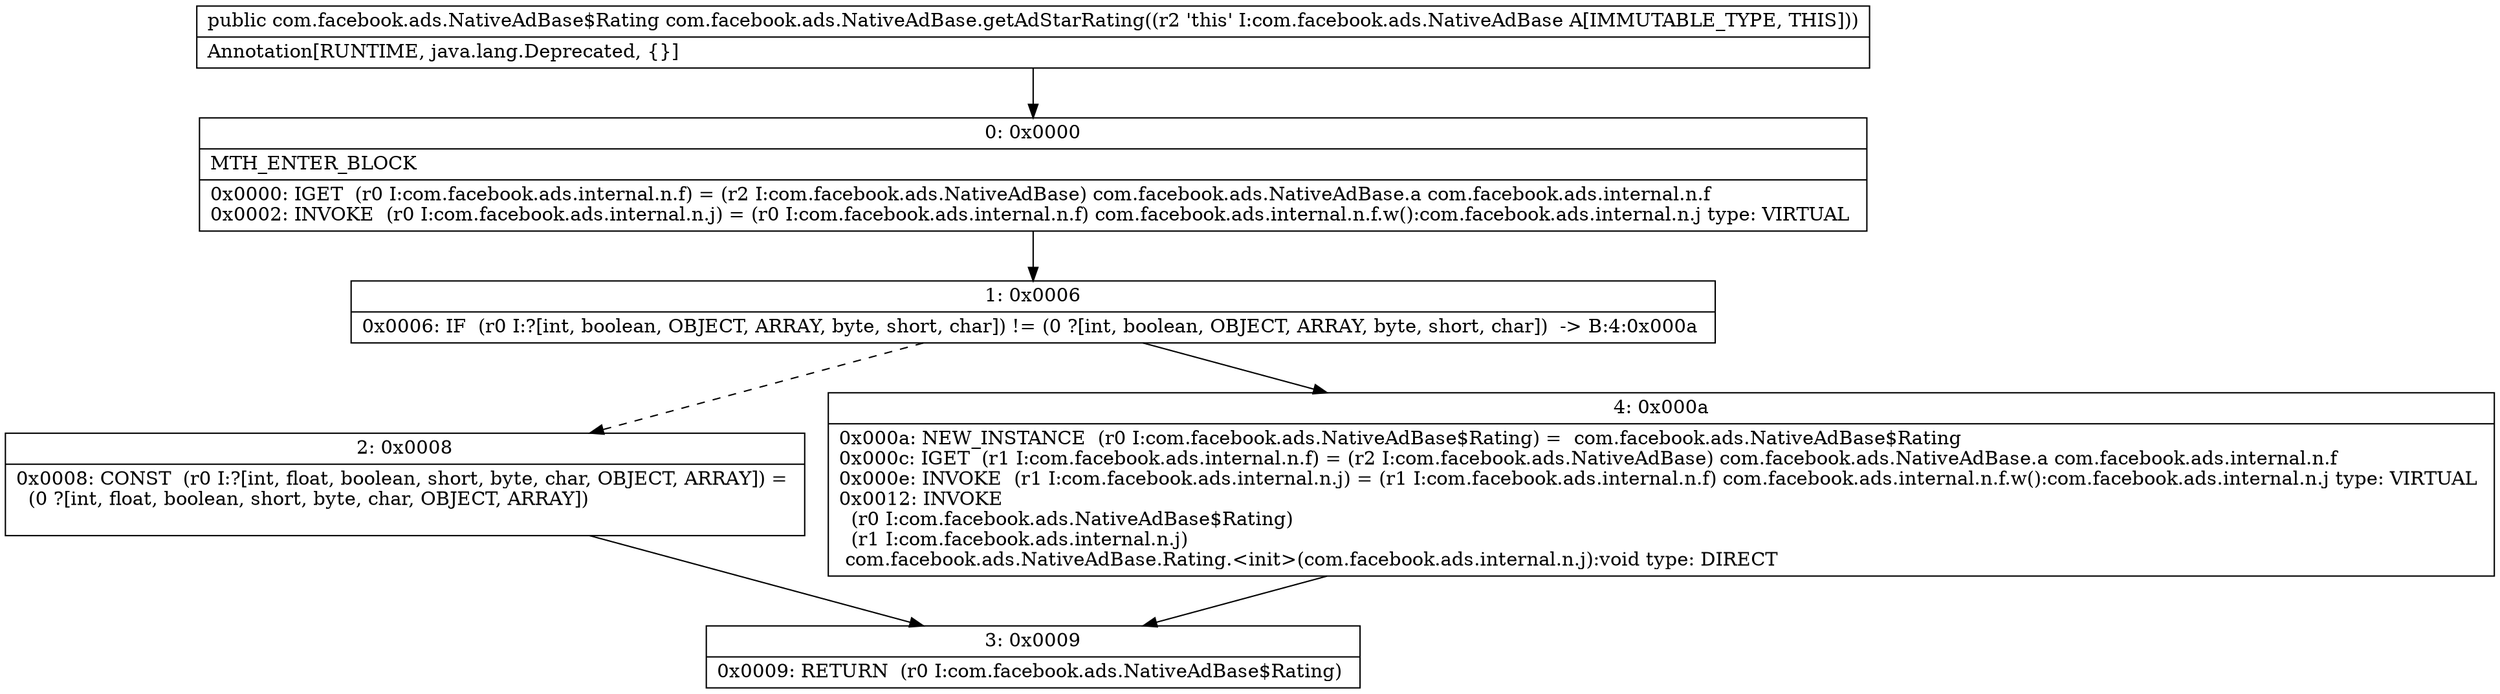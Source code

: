 digraph "CFG forcom.facebook.ads.NativeAdBase.getAdStarRating()Lcom\/facebook\/ads\/NativeAdBase$Rating;" {
Node_0 [shape=record,label="{0\:\ 0x0000|MTH_ENTER_BLOCK\l|0x0000: IGET  (r0 I:com.facebook.ads.internal.n.f) = (r2 I:com.facebook.ads.NativeAdBase) com.facebook.ads.NativeAdBase.a com.facebook.ads.internal.n.f \l0x0002: INVOKE  (r0 I:com.facebook.ads.internal.n.j) = (r0 I:com.facebook.ads.internal.n.f) com.facebook.ads.internal.n.f.w():com.facebook.ads.internal.n.j type: VIRTUAL \l}"];
Node_1 [shape=record,label="{1\:\ 0x0006|0x0006: IF  (r0 I:?[int, boolean, OBJECT, ARRAY, byte, short, char]) != (0 ?[int, boolean, OBJECT, ARRAY, byte, short, char])  \-\> B:4:0x000a \l}"];
Node_2 [shape=record,label="{2\:\ 0x0008|0x0008: CONST  (r0 I:?[int, float, boolean, short, byte, char, OBJECT, ARRAY]) = \l  (0 ?[int, float, boolean, short, byte, char, OBJECT, ARRAY])\l \l}"];
Node_3 [shape=record,label="{3\:\ 0x0009|0x0009: RETURN  (r0 I:com.facebook.ads.NativeAdBase$Rating) \l}"];
Node_4 [shape=record,label="{4\:\ 0x000a|0x000a: NEW_INSTANCE  (r0 I:com.facebook.ads.NativeAdBase$Rating) =  com.facebook.ads.NativeAdBase$Rating \l0x000c: IGET  (r1 I:com.facebook.ads.internal.n.f) = (r2 I:com.facebook.ads.NativeAdBase) com.facebook.ads.NativeAdBase.a com.facebook.ads.internal.n.f \l0x000e: INVOKE  (r1 I:com.facebook.ads.internal.n.j) = (r1 I:com.facebook.ads.internal.n.f) com.facebook.ads.internal.n.f.w():com.facebook.ads.internal.n.j type: VIRTUAL \l0x0012: INVOKE  \l  (r0 I:com.facebook.ads.NativeAdBase$Rating)\l  (r1 I:com.facebook.ads.internal.n.j)\l com.facebook.ads.NativeAdBase.Rating.\<init\>(com.facebook.ads.internal.n.j):void type: DIRECT \l}"];
MethodNode[shape=record,label="{public com.facebook.ads.NativeAdBase$Rating com.facebook.ads.NativeAdBase.getAdStarRating((r2 'this' I:com.facebook.ads.NativeAdBase A[IMMUTABLE_TYPE, THIS]))  | Annotation[RUNTIME, java.lang.Deprecated, \{\}]\l}"];
MethodNode -> Node_0;
Node_0 -> Node_1;
Node_1 -> Node_2[style=dashed];
Node_1 -> Node_4;
Node_2 -> Node_3;
Node_4 -> Node_3;
}

